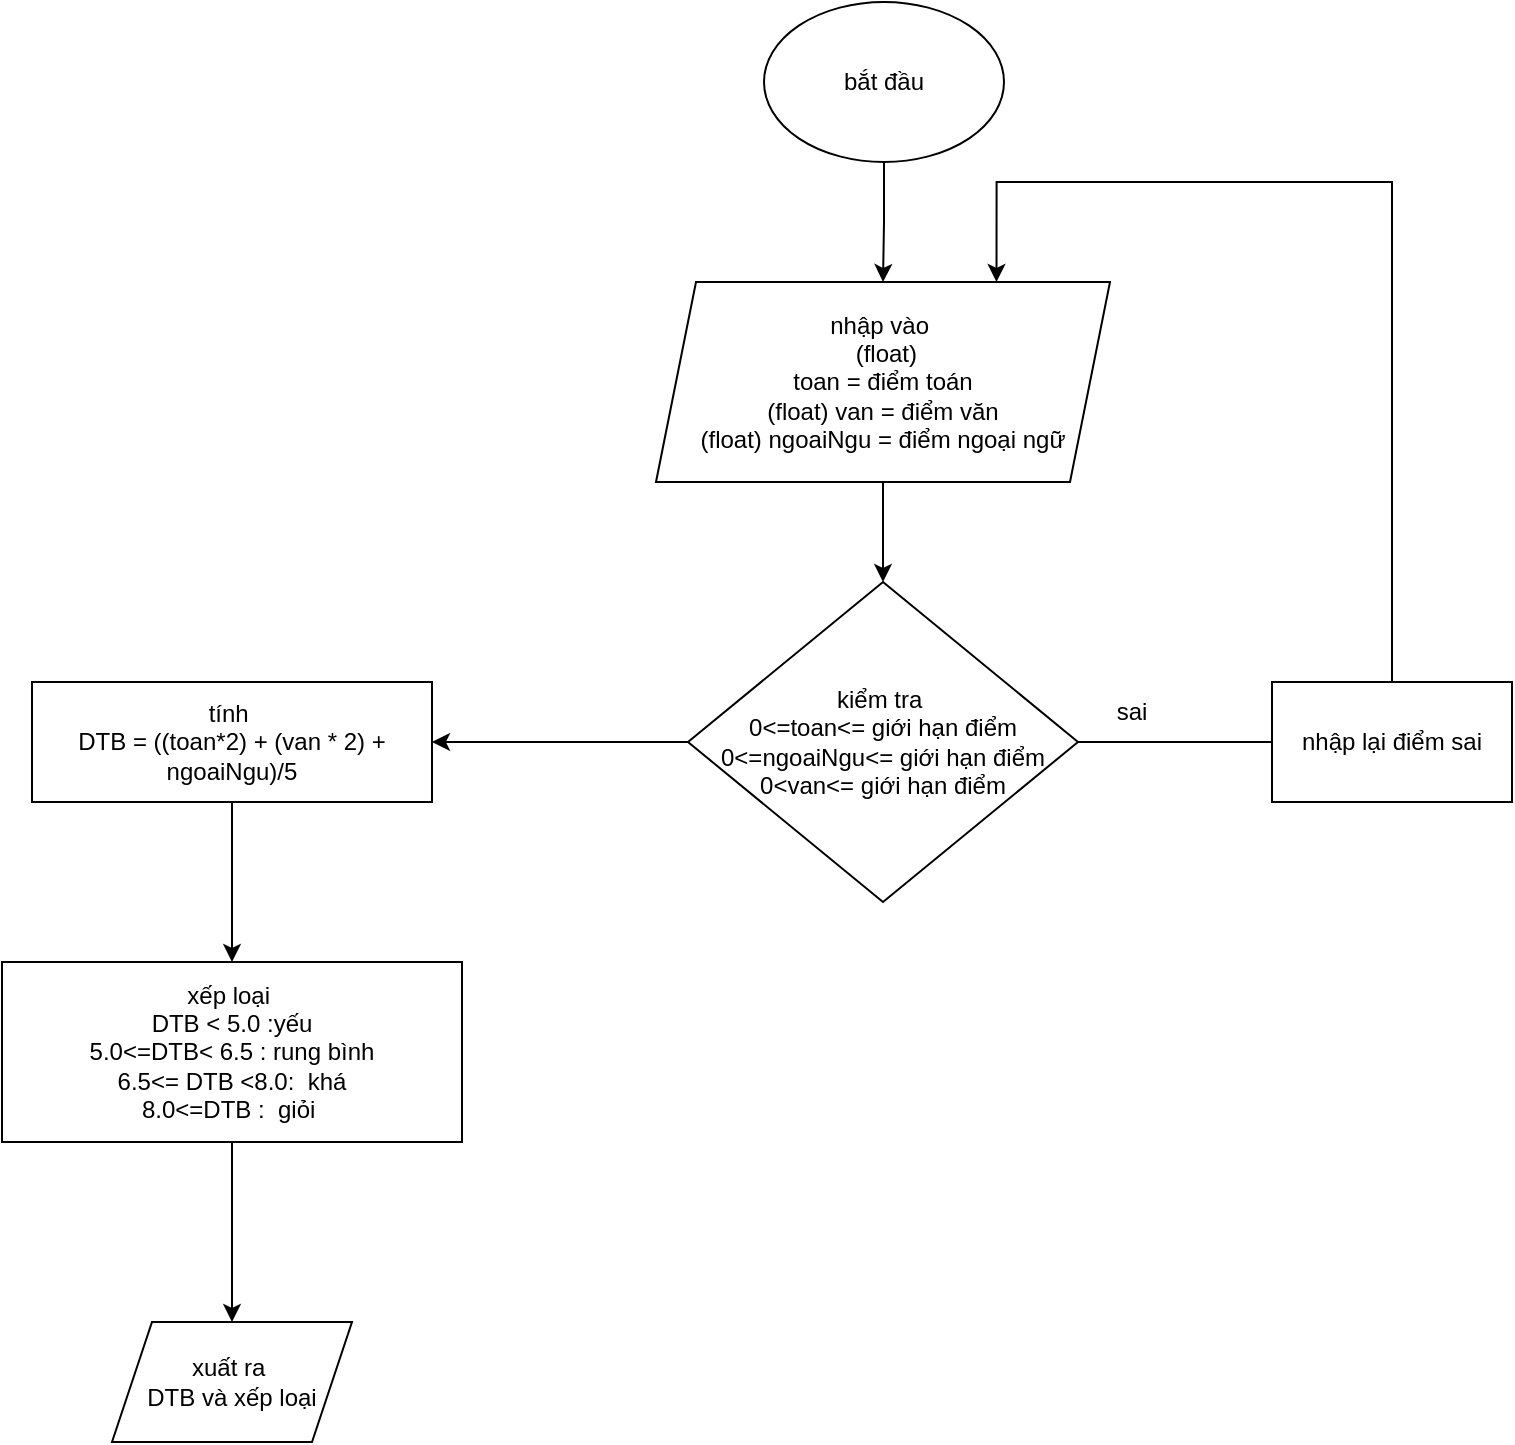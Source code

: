 <mxfile version="22.0.4" type="google">
  <diagram name="Page-1" id="SfZ8XEi4UcQB6JEKI6hG">
    <mxGraphModel grid="1" page="1" gridSize="10" guides="1" tooltips="1" connect="1" arrows="1" fold="1" pageScale="1" pageWidth="850" pageHeight="1100" math="0" shadow="0">
      <root>
        <mxCell id="0" />
        <mxCell id="1" parent="0" />
        <mxCell id="0MRVJD8JdLrbek3flp3l-3" style="edgeStyle=orthogonalEdgeStyle;rounded=0;orthogonalLoop=1;jettySize=auto;html=1;entryX=0.5;entryY=0;entryDx=0;entryDy=0;" edge="1" parent="1" source="0MRVJD8JdLrbek3flp3l-1" target="0MRVJD8JdLrbek3flp3l-5">
          <mxGeometry relative="1" as="geometry">
            <mxPoint x="424.378" y="337.56" as="targetPoint" />
          </mxGeometry>
        </mxCell>
        <mxCell id="0MRVJD8JdLrbek3flp3l-1" value="nhập vào&amp;nbsp;&lt;br&gt;&amp;nbsp;(float)&lt;br&gt;toan = điểm toán&lt;br&gt;(float) van = điểm văn&lt;br&gt;(float) ngoaiNgu = điểm ngoại ngữ" style="shape=parallelogram;perimeter=parallelogramPerimeter;whiteSpace=wrap;html=1;fixedSize=1;" vertex="1" parent="1">
          <mxGeometry x="312" y="160" width="227" height="100" as="geometry" />
        </mxCell>
        <mxCell id="0MRVJD8JdLrbek3flp3l-8" style="edgeStyle=orthogonalEdgeStyle;rounded=0;orthogonalLoop=1;jettySize=auto;html=1;entryX=0.75;entryY=0;entryDx=0;entryDy=0;" edge="1" parent="1" source="0MRVJD8JdLrbek3flp3l-5" target="0MRVJD8JdLrbek3flp3l-1">
          <mxGeometry relative="1" as="geometry">
            <mxPoint x="510" y="110" as="targetPoint" />
            <Array as="points">
              <mxPoint x="680" y="390" />
              <mxPoint x="680" y="110" />
              <mxPoint x="482" y="110" />
            </Array>
          </mxGeometry>
        </mxCell>
        <mxCell id="0MRVJD8JdLrbek3flp3l-13" style="edgeStyle=orthogonalEdgeStyle;rounded=0;orthogonalLoop=1;jettySize=auto;html=1;" edge="1" parent="1" source="0MRVJD8JdLrbek3flp3l-5">
          <mxGeometry relative="1" as="geometry">
            <mxPoint x="200" y="390" as="targetPoint" />
          </mxGeometry>
        </mxCell>
        <mxCell id="0MRVJD8JdLrbek3flp3l-5" value="kiểm tra&amp;nbsp;&lt;br&gt;0&amp;lt;=toan&amp;lt;= giới hạn điểm&lt;br&gt;0&amp;lt;=ngoaiNgu&amp;lt;= giới hạn điểm &lt;br&gt;0&amp;lt;van&amp;lt;= giới hạn điểm" style="rhombus;whiteSpace=wrap;html=1;" vertex="1" parent="1">
          <mxGeometry x="328" y="310" width="195" height="160" as="geometry" />
        </mxCell>
        <mxCell id="0MRVJD8JdLrbek3flp3l-7" style="edgeStyle=orthogonalEdgeStyle;rounded=0;orthogonalLoop=1;jettySize=auto;html=1;entryX=0.5;entryY=0;entryDx=0;entryDy=0;" edge="1" parent="1" source="0MRVJD8JdLrbek3flp3l-6" target="0MRVJD8JdLrbek3flp3l-1">
          <mxGeometry relative="1" as="geometry" />
        </mxCell>
        <mxCell id="0MRVJD8JdLrbek3flp3l-6" value="bắt đầu" style="ellipse;whiteSpace=wrap;html=1;" vertex="1" parent="1">
          <mxGeometry x="366" y="20" width="120" height="80" as="geometry" />
        </mxCell>
        <mxCell id="0MRVJD8JdLrbek3flp3l-9" value="sai" style="text;html=1;strokeColor=none;fillColor=none;align=center;verticalAlign=middle;whiteSpace=wrap;rounded=0;" vertex="1" parent="1">
          <mxGeometry x="520" y="360" width="60" height="30" as="geometry" />
        </mxCell>
        <mxCell id="0MRVJD8JdLrbek3flp3l-12" value="nhập lại điểm sai" style="rounded=0;whiteSpace=wrap;html=1;" vertex="1" parent="1">
          <mxGeometry x="620" y="360" width="120" height="60" as="geometry" />
        </mxCell>
        <mxCell id="0MRVJD8JdLrbek3flp3l-16" style="edgeStyle=orthogonalEdgeStyle;rounded=0;orthogonalLoop=1;jettySize=auto;html=1;entryX=0.5;entryY=0;entryDx=0;entryDy=0;" edge="1" parent="1" source="0MRVJD8JdLrbek3flp3l-14" target="0MRVJD8JdLrbek3flp3l-15">
          <mxGeometry relative="1" as="geometry" />
        </mxCell>
        <mxCell id="0MRVJD8JdLrbek3flp3l-14" value="tính&amp;nbsp;&lt;br&gt;DTB = ((toan*2) + (van * 2) + ngoaiNgu)/5" style="rounded=0;whiteSpace=wrap;html=1;" vertex="1" parent="1">
          <mxGeometry y="360" width="200" height="60" as="geometry" />
        </mxCell>
        <mxCell id="0MRVJD8JdLrbek3flp3l-18" style="edgeStyle=orthogonalEdgeStyle;rounded=0;orthogonalLoop=1;jettySize=auto;html=1;entryX=0.5;entryY=0;entryDx=0;entryDy=0;" edge="1" parent="1" source="0MRVJD8JdLrbek3flp3l-15" target="0MRVJD8JdLrbek3flp3l-17">
          <mxGeometry relative="1" as="geometry" />
        </mxCell>
        <mxCell id="0MRVJD8JdLrbek3flp3l-15" value="xếp loại&amp;nbsp;&lt;br&gt;DTB &amp;lt; 5.0 :yếu&lt;br&gt;5.0&amp;lt;=DTB&amp;lt; 6.5 : rung bình&lt;br&gt;6.5&amp;lt;= DTB &amp;lt;8.0:&amp;nbsp; khá&lt;br&gt;8.0&amp;lt;=DTB :&amp;nbsp; giỏi&amp;nbsp;" style="rounded=0;whiteSpace=wrap;html=1;" vertex="1" parent="1">
          <mxGeometry x="-15" y="500" width="230" height="90" as="geometry" />
        </mxCell>
        <mxCell id="0MRVJD8JdLrbek3flp3l-17" value="xuất ra&amp;nbsp;&lt;br&gt;DTB và xếp loại" style="shape=parallelogram;perimeter=parallelogramPerimeter;whiteSpace=wrap;html=1;fixedSize=1;" vertex="1" parent="1">
          <mxGeometry x="40" y="680" width="120" height="60" as="geometry" />
        </mxCell>
      </root>
    </mxGraphModel>
  </diagram>
</mxfile>
